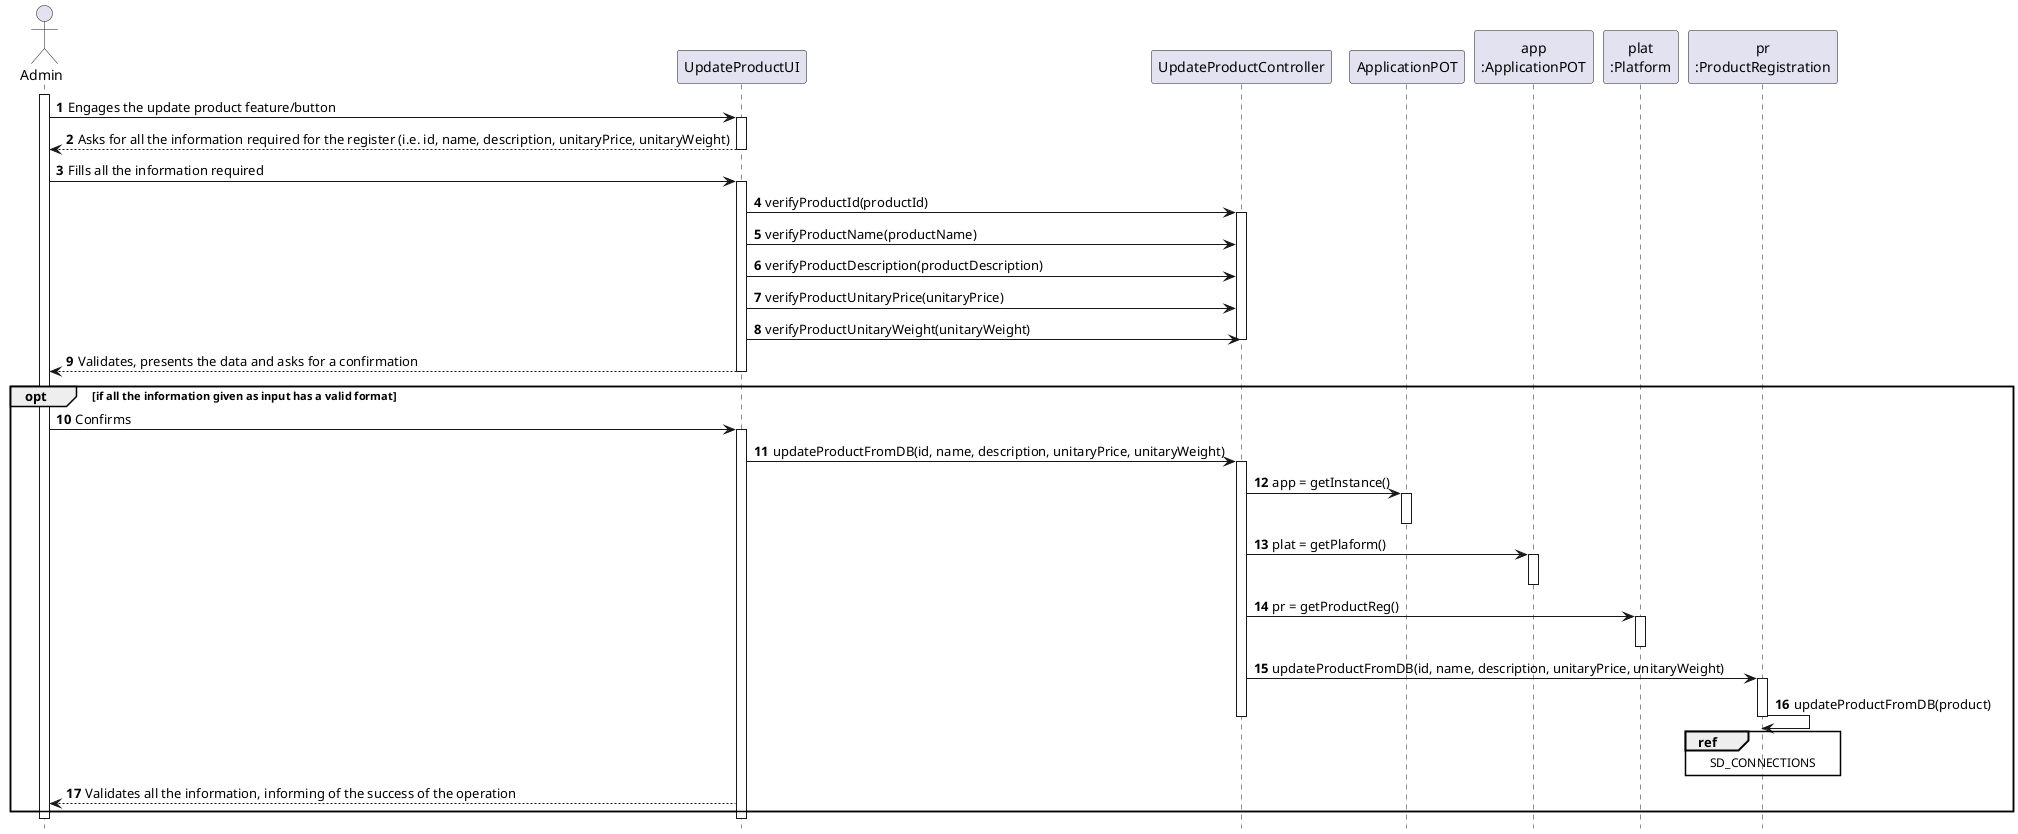 @startuml
autonumber
hide footbox

actor "Admin" as U

participant "UpdateProductUI" as UI
participant "UpdateProductController" as CTRL
participant "ApplicationPOT" as _APP
participant "app\n:ApplicationPOT" as APP
participant "plat\n:Platform" as PLAT
participant "pr\n:ProductRegistration" as PREG



activate U

U -> UI : Engages the update product feature/button
activate UI

UI --> U : Asks for all the information required for the register (i.e. id, name, description, unitaryPrice, unitaryWeight)


deactivate UI
U -> UI : Fills all the information required
activate UI


UI -> CTRL : verifyProductId(productId)
activate CTRL
UI -> CTRL : verifyProductName(productName)
UI -> CTRL : verifyProductDescription(productDescription)
UI -> CTRL : verifyProductUnitaryPrice(unitaryPrice)
UI -> CTRL : verifyProductUnitaryWeight(unitaryWeight)
deactivate CTRL

UI --> U : Validates, presents the data and asks for a confirmation
deactivate UI

opt if all the information given as input has a valid format


U -> UI : Confirms
activate UI
UI -> CTRL : updateProductFromDB(id, name, description, unitaryPrice, unitaryWeight)
activate CTRL
CTRL -> _APP: app = getInstance()
activate _APP
deactivate _APP

CTRL -> APP: plat = getPlaform()
activate APP
deactivate APP
CTRL -> PLAT : pr = getProductReg()
activate PLAT
deactivate PLAT

CTRL -> PREG : updateProductFromDB(id, name, description, unitaryPrice, unitaryWeight)
activate PREG



PREG -> PREG : updateProductFromDB(product)
ref over PREG
SD_CONNECTIONS
end ref


deactivate PREG



deactivate CTRL
UI --> U : Validates all the information, informing of the success of the operation
end opt
deactivate UI
deactivate U


@enduml